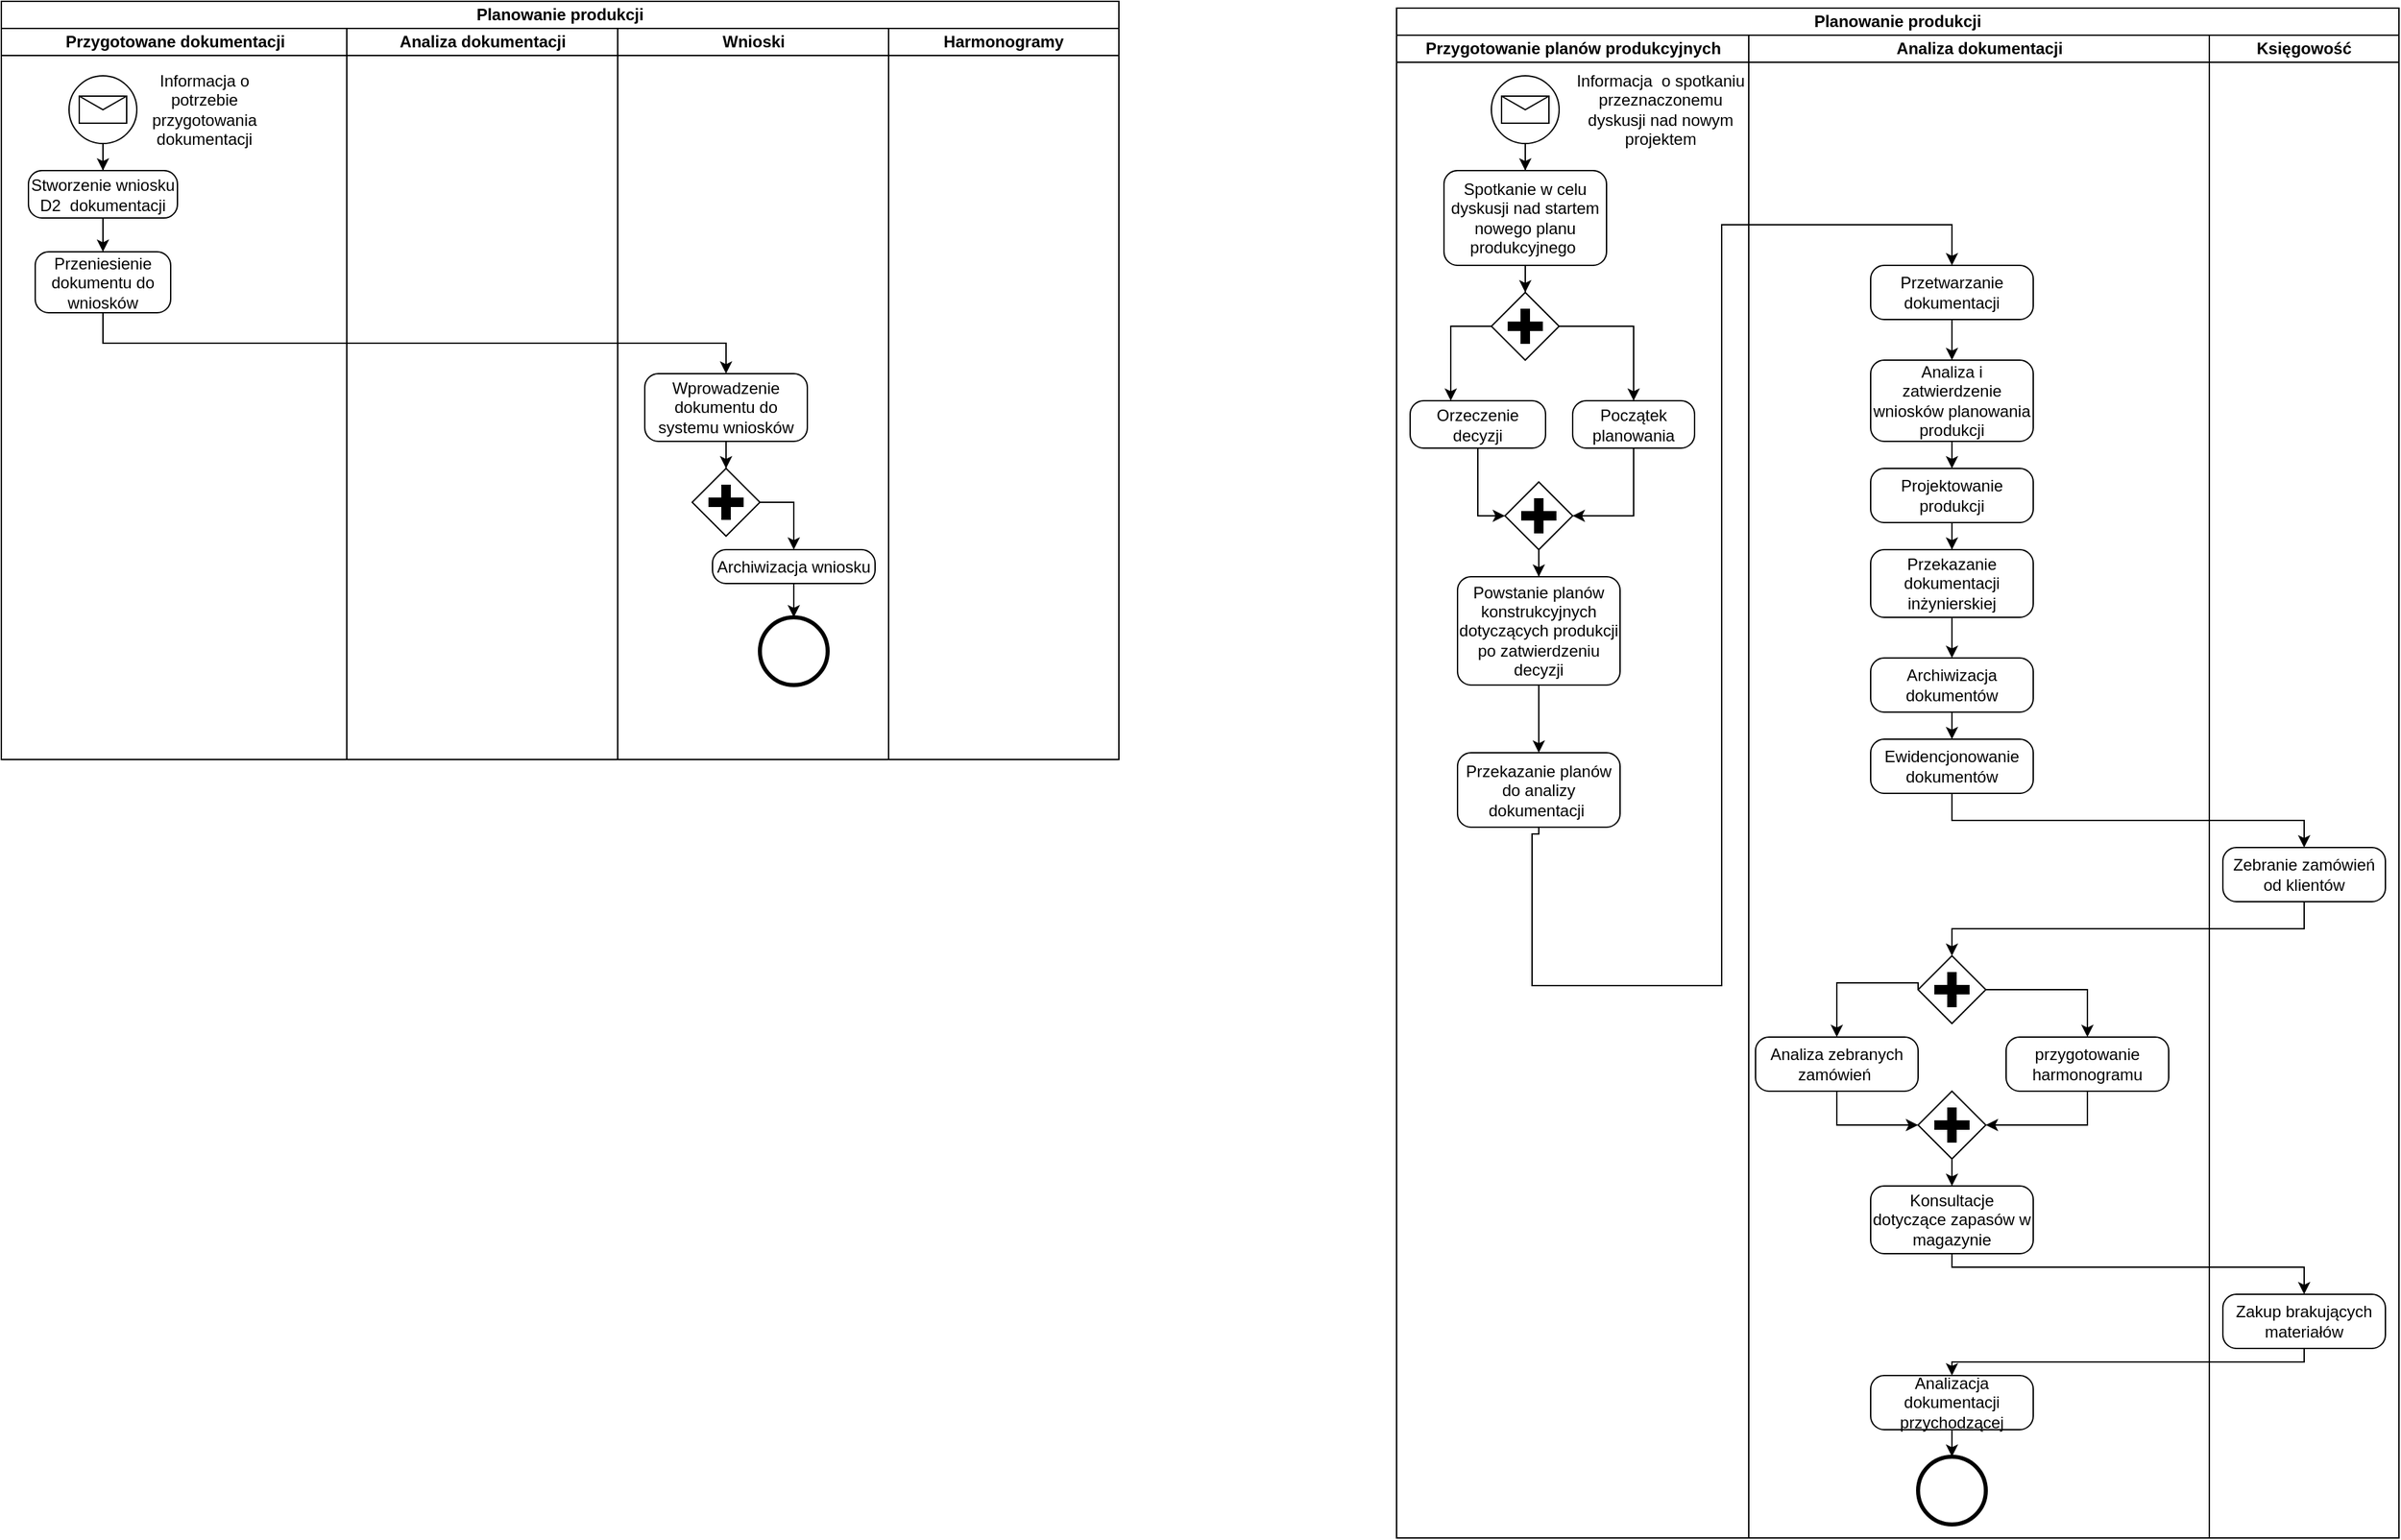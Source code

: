 <mxfile version="24.2.1" type="device">
  <diagram name="Strona-1" id="Q3jqc0NqgXJ_PSf2gl-e">
    <mxGraphModel dx="1339" dy="686" grid="1" gridSize="10" guides="1" tooltips="1" connect="1" arrows="1" fold="1" page="1" pageScale="1" pageWidth="827" pageHeight="1169" math="0" shadow="0">
      <root>
        <mxCell id="0" />
        <mxCell id="1" parent="0" />
        <mxCell id="1MCzS5eA_d3Kiky3d7EN-1" value="Planowanie produkcji" style="swimlane;html=1;childLayout=stackLayout;resizeParent=1;resizeParentMax=0;startSize=20;whiteSpace=wrap;" vertex="1" parent="1">
          <mxGeometry x="130" y="105" width="825" height="560" as="geometry" />
        </mxCell>
        <mxCell id="1MCzS5eA_d3Kiky3d7EN-2" value="Przygotowane dokumentacji" style="swimlane;html=1;startSize=20;" vertex="1" parent="1MCzS5eA_d3Kiky3d7EN-1">
          <mxGeometry y="20" width="255" height="540" as="geometry" />
        </mxCell>
        <mxCell id="1MCzS5eA_d3Kiky3d7EN-11" style="edgeStyle=orthogonalEdgeStyle;rounded=0;orthogonalLoop=1;jettySize=auto;html=1;" edge="1" parent="1MCzS5eA_d3Kiky3d7EN-2" source="1MCzS5eA_d3Kiky3d7EN-6" target="1MCzS5eA_d3Kiky3d7EN-10">
          <mxGeometry relative="1" as="geometry" />
        </mxCell>
        <mxCell id="1MCzS5eA_d3Kiky3d7EN-6" value="" style="points=[[0.145,0.145,0],[0.5,0,0],[0.855,0.145,0],[1,0.5,0],[0.855,0.855,0],[0.5,1,0],[0.145,0.855,0],[0,0.5,0]];shape=mxgraph.bpmn.event;html=1;verticalLabelPosition=bottom;labelBackgroundColor=#ffffff;verticalAlign=top;align=center;perimeter=ellipsePerimeter;outlineConnect=0;aspect=fixed;outline=standard;symbol=message;" vertex="1" parent="1MCzS5eA_d3Kiky3d7EN-2">
          <mxGeometry x="50" y="35" width="50" height="50" as="geometry" />
        </mxCell>
        <mxCell id="1MCzS5eA_d3Kiky3d7EN-7" value="Informacja o potrzebie przygotowania dokumentacji" style="text;html=1;align=center;verticalAlign=middle;whiteSpace=wrap;rounded=0;" vertex="1" parent="1MCzS5eA_d3Kiky3d7EN-2">
          <mxGeometry x="120" y="45" width="60" height="30" as="geometry" />
        </mxCell>
        <mxCell id="1MCzS5eA_d3Kiky3d7EN-13" style="edgeStyle=orthogonalEdgeStyle;rounded=0;orthogonalLoop=1;jettySize=auto;html=1;" edge="1" parent="1MCzS5eA_d3Kiky3d7EN-2" source="1MCzS5eA_d3Kiky3d7EN-10" target="1MCzS5eA_d3Kiky3d7EN-12">
          <mxGeometry relative="1" as="geometry" />
        </mxCell>
        <mxCell id="1MCzS5eA_d3Kiky3d7EN-10" value="Stworzenie wniosku D2&amp;nbsp; dokumentacji" style="points=[[0.25,0,0],[0.5,0,0],[0.75,0,0],[1,0.25,0],[1,0.5,0],[1,0.75,0],[0.75,1,0],[0.5,1,0],[0.25,1,0],[0,0.75,0],[0,0.5,0],[0,0.25,0]];shape=mxgraph.bpmn.task;whiteSpace=wrap;rectStyle=rounded;size=10;html=1;container=1;expand=0;collapsible=0;taskMarker=abstract;" vertex="1" parent="1MCzS5eA_d3Kiky3d7EN-2">
          <mxGeometry x="20" y="105" width="110" height="35" as="geometry" />
        </mxCell>
        <mxCell id="1MCzS5eA_d3Kiky3d7EN-12" value="Przeniesienie dokumentu do wniosków" style="points=[[0.25,0,0],[0.5,0,0],[0.75,0,0],[1,0.25,0],[1,0.5,0],[1,0.75,0],[0.75,1,0],[0.5,1,0],[0.25,1,0],[0,0.75,0],[0,0.5,0],[0,0.25,0]];shape=mxgraph.bpmn.task;whiteSpace=wrap;rectStyle=rounded;size=10;html=1;container=1;expand=0;collapsible=0;taskMarker=abstract;" vertex="1" parent="1MCzS5eA_d3Kiky3d7EN-2">
          <mxGeometry x="25" y="165" width="100" height="45" as="geometry" />
        </mxCell>
        <mxCell id="1MCzS5eA_d3Kiky3d7EN-3" value="Analiza dokumentacji" style="swimlane;html=1;startSize=20;" vertex="1" parent="1MCzS5eA_d3Kiky3d7EN-1">
          <mxGeometry x="255" y="20" width="200" height="540" as="geometry" />
        </mxCell>
        <mxCell id="1MCzS5eA_d3Kiky3d7EN-4" value="Wnioski" style="swimlane;html=1;startSize=20;" vertex="1" parent="1MCzS5eA_d3Kiky3d7EN-1">
          <mxGeometry x="455" y="20" width="200" height="540" as="geometry" />
        </mxCell>
        <mxCell id="1MCzS5eA_d3Kiky3d7EN-17" style="edgeStyle=orthogonalEdgeStyle;rounded=0;orthogonalLoop=1;jettySize=auto;html=1;" edge="1" parent="1MCzS5eA_d3Kiky3d7EN-4" source="1MCzS5eA_d3Kiky3d7EN-14" target="1MCzS5eA_d3Kiky3d7EN-16">
          <mxGeometry relative="1" as="geometry" />
        </mxCell>
        <mxCell id="1MCzS5eA_d3Kiky3d7EN-14" value="Wprowadzenie dokumentu do systemu wniosków" style="points=[[0.25,0,0],[0.5,0,0],[0.75,0,0],[1,0.25,0],[1,0.5,0],[1,0.75,0],[0.75,1,0],[0.5,1,0],[0.25,1,0],[0,0.75,0],[0,0.5,0],[0,0.25,0]];shape=mxgraph.bpmn.task;whiteSpace=wrap;rectStyle=rounded;size=10;html=1;container=1;expand=0;collapsible=0;taskMarker=abstract;" vertex="1" parent="1MCzS5eA_d3Kiky3d7EN-4">
          <mxGeometry x="20" y="255" width="120" height="50" as="geometry" />
        </mxCell>
        <mxCell id="1MCzS5eA_d3Kiky3d7EN-23" style="edgeStyle=orthogonalEdgeStyle;rounded=0;orthogonalLoop=1;jettySize=auto;html=1;exitX=1;exitY=0.5;exitDx=0;exitDy=0;exitPerimeter=0;" edge="1" parent="1MCzS5eA_d3Kiky3d7EN-4" source="1MCzS5eA_d3Kiky3d7EN-16" target="1MCzS5eA_d3Kiky3d7EN-19">
          <mxGeometry relative="1" as="geometry" />
        </mxCell>
        <mxCell id="1MCzS5eA_d3Kiky3d7EN-16" value="" style="points=[[0.25,0.25,0],[0.5,0,0],[0.75,0.25,0],[1,0.5,0],[0.75,0.75,0],[0.5,1,0],[0.25,0.75,0],[0,0.5,0]];shape=mxgraph.bpmn.gateway2;html=1;verticalLabelPosition=bottom;labelBackgroundColor=#ffffff;verticalAlign=top;align=center;perimeter=rhombusPerimeter;outlineConnect=0;outline=none;symbol=none;gwType=parallel;" vertex="1" parent="1MCzS5eA_d3Kiky3d7EN-4">
          <mxGeometry x="55" y="325" width="50" height="50" as="geometry" />
        </mxCell>
        <mxCell id="1MCzS5eA_d3Kiky3d7EN-18" value="" style="points=[[0.145,0.145,0],[0.5,0,0],[0.855,0.145,0],[1,0.5,0],[0.855,0.855,0],[0.5,1,0],[0.145,0.855,0],[0,0.5,0]];shape=mxgraph.bpmn.event;html=1;verticalLabelPosition=bottom;labelBackgroundColor=#ffffff;verticalAlign=top;align=center;perimeter=ellipsePerimeter;outlineConnect=0;aspect=fixed;outline=end;symbol=terminate2;" vertex="1" parent="1MCzS5eA_d3Kiky3d7EN-4">
          <mxGeometry x="105" y="435" width="50" height="50" as="geometry" />
        </mxCell>
        <mxCell id="1MCzS5eA_d3Kiky3d7EN-19" value="Archiwizacja wniosku" style="points=[[0.25,0,0],[0.5,0,0],[0.75,0,0],[1,0.25,0],[1,0.5,0],[1,0.75,0],[0.75,1,0],[0.5,1,0],[0.25,1,0],[0,0.75,0],[0,0.5,0],[0,0.25,0]];shape=mxgraph.bpmn.task;whiteSpace=wrap;rectStyle=rounded;size=10;html=1;container=1;expand=0;collapsible=0;taskMarker=abstract;" vertex="1" parent="1MCzS5eA_d3Kiky3d7EN-4">
          <mxGeometry x="70" y="385" width="120" height="25" as="geometry" />
        </mxCell>
        <mxCell id="1MCzS5eA_d3Kiky3d7EN-22" style="edgeStyle=orthogonalEdgeStyle;rounded=0;orthogonalLoop=1;jettySize=auto;html=1;entryX=0.5;entryY=0;entryDx=0;entryDy=0;entryPerimeter=0;" edge="1" parent="1MCzS5eA_d3Kiky3d7EN-4" source="1MCzS5eA_d3Kiky3d7EN-19" target="1MCzS5eA_d3Kiky3d7EN-18">
          <mxGeometry relative="1" as="geometry">
            <mxPoint x="135" y="465" as="targetPoint" />
          </mxGeometry>
        </mxCell>
        <mxCell id="1MCzS5eA_d3Kiky3d7EN-5" value="Harmonogramy" style="swimlane;startSize=20;whiteSpace=wrap;html=1;" vertex="1" parent="1MCzS5eA_d3Kiky3d7EN-1">
          <mxGeometry x="655" y="20" width="170" height="540" as="geometry" />
        </mxCell>
        <mxCell id="1MCzS5eA_d3Kiky3d7EN-15" style="edgeStyle=orthogonalEdgeStyle;rounded=0;orthogonalLoop=1;jettySize=auto;html=1;exitX=0.5;exitY=1;exitDx=0;exitDy=0;exitPerimeter=0;" edge="1" parent="1MCzS5eA_d3Kiky3d7EN-1" source="1MCzS5eA_d3Kiky3d7EN-12" target="1MCzS5eA_d3Kiky3d7EN-14">
          <mxGeometry relative="1" as="geometry" />
        </mxCell>
        <mxCell id="1MCzS5eA_d3Kiky3d7EN-24" value="Planowanie produkcji" style="swimlane;html=1;childLayout=stackLayout;resizeParent=1;resizeParentMax=0;startSize=20;whiteSpace=wrap;" vertex="1" parent="1">
          <mxGeometry x="1160" y="110" width="740" height="1130" as="geometry" />
        </mxCell>
        <mxCell id="1MCzS5eA_d3Kiky3d7EN-42" style="edgeStyle=orthogonalEdgeStyle;rounded=0;orthogonalLoop=1;jettySize=auto;html=1;exitX=0.5;exitY=1;exitDx=0;exitDy=0;exitPerimeter=0;entryX=0.5;entryY=0;entryDx=0;entryDy=0;entryPerimeter=0;" edge="1" parent="1MCzS5eA_d3Kiky3d7EN-24" source="1MCzS5eA_d3Kiky3d7EN-39" target="1MCzS5eA_d3Kiky3d7EN-41">
          <mxGeometry relative="1" as="geometry">
            <Array as="points">
              <mxPoint x="105" y="610" />
              <mxPoint x="100" y="610" />
              <mxPoint x="100" y="722" />
              <mxPoint x="240" y="722" />
              <mxPoint x="240" y="160" />
              <mxPoint x="410" y="160" />
            </Array>
          </mxGeometry>
        </mxCell>
        <mxCell id="1MCzS5eA_d3Kiky3d7EN-25" value="Przygotowanie planów produkcyjnych" style="swimlane;html=1;startSize=20;" vertex="1" parent="1MCzS5eA_d3Kiky3d7EN-24">
          <mxGeometry y="20" width="260" height="1110" as="geometry" />
        </mxCell>
        <mxCell id="1MCzS5eA_d3Kiky3d7EN-28" value="" style="points=[[0.145,0.145,0],[0.5,0,0],[0.855,0.145,0],[1,0.5,0],[0.855,0.855,0],[0.5,1,0],[0.145,0.855,0],[0,0.5,0]];shape=mxgraph.bpmn.event;html=1;verticalLabelPosition=bottom;labelBackgroundColor=#ffffff;verticalAlign=top;align=center;perimeter=ellipsePerimeter;outlineConnect=0;aspect=fixed;outline=standard;symbol=message;" vertex="1" parent="1MCzS5eA_d3Kiky3d7EN-25">
          <mxGeometry x="70" y="30" width="50" height="50" as="geometry" />
        </mxCell>
        <mxCell id="1MCzS5eA_d3Kiky3d7EN-29" value="Informacja&amp;nbsp; o spotkaniu przeznaczonemu dyskusji nad nowym projektem" style="text;html=1;align=center;verticalAlign=middle;whiteSpace=wrap;rounded=0;" vertex="1" parent="1MCzS5eA_d3Kiky3d7EN-25">
          <mxGeometry x="130" y="17.5" width="130" height="75" as="geometry" />
        </mxCell>
        <mxCell id="1MCzS5eA_d3Kiky3d7EN-31" value="Spotkanie w celu dyskusji nad startem nowego planu produkcyjnego&amp;nbsp;" style="points=[[0.25,0,0],[0.5,0,0],[0.75,0,0],[1,0.25,0],[1,0.5,0],[1,0.75,0],[0.75,1,0],[0.5,1,0],[0.25,1,0],[0,0.75,0],[0,0.5,0],[0,0.25,0]];shape=mxgraph.bpmn.task;whiteSpace=wrap;rectStyle=rounded;size=10;html=1;container=1;expand=0;collapsible=0;taskMarker=abstract;" vertex="1" parent="1MCzS5eA_d3Kiky3d7EN-25">
          <mxGeometry x="35" y="100" width="120" height="70" as="geometry" />
        </mxCell>
        <mxCell id="1MCzS5eA_d3Kiky3d7EN-32" style="edgeStyle=orthogonalEdgeStyle;rounded=0;orthogonalLoop=1;jettySize=auto;html=1;entryX=0.5;entryY=0;entryDx=0;entryDy=0;entryPerimeter=0;" edge="1" parent="1MCzS5eA_d3Kiky3d7EN-25" source="1MCzS5eA_d3Kiky3d7EN-28" target="1MCzS5eA_d3Kiky3d7EN-31">
          <mxGeometry relative="1" as="geometry" />
        </mxCell>
        <mxCell id="1MCzS5eA_d3Kiky3d7EN-34" style="edgeStyle=orthogonalEdgeStyle;rounded=0;orthogonalLoop=1;jettySize=auto;html=1;entryX=0.5;entryY=0;entryDx=0;entryDy=0;entryPerimeter=0;" edge="1" parent="1MCzS5eA_d3Kiky3d7EN-25" source="1MCzS5eA_d3Kiky3d7EN-31" target="1MCzS5eA_d3Kiky3d7EN-73">
          <mxGeometry relative="1" as="geometry">
            <mxPoint x="140" y="180" as="targetPoint" />
          </mxGeometry>
        </mxCell>
        <mxCell id="1MCzS5eA_d3Kiky3d7EN-37" value="Powstanie planów konstrukcyjnych dotyczących produkcji po zatwierdzeniu decyzji" style="points=[[0.25,0,0],[0.5,0,0],[0.75,0,0],[1,0.25,0],[1,0.5,0],[1,0.75,0],[0.75,1,0],[0.5,1,0],[0.25,1,0],[0,0.75,0],[0,0.5,0],[0,0.25,0]];shape=mxgraph.bpmn.task;whiteSpace=wrap;rectStyle=rounded;size=10;html=1;container=1;expand=0;collapsible=0;taskMarker=abstract;" vertex="1" parent="1MCzS5eA_d3Kiky3d7EN-25">
          <mxGeometry x="45" y="400" width="120" height="80" as="geometry" />
        </mxCell>
        <mxCell id="1MCzS5eA_d3Kiky3d7EN-39" value="Przekazanie planów do analizy dokumentacji&amp;nbsp;" style="points=[[0.25,0,0],[0.5,0,0],[0.75,0,0],[1,0.25,0],[1,0.5,0],[1,0.75,0],[0.75,1,0],[0.5,1,0],[0.25,1,0],[0,0.75,0],[0,0.5,0],[0,0.25,0]];shape=mxgraph.bpmn.task;whiteSpace=wrap;rectStyle=rounded;size=10;html=1;container=1;expand=0;collapsible=0;taskMarker=abstract;" vertex="1" parent="1MCzS5eA_d3Kiky3d7EN-25">
          <mxGeometry x="45" y="530" width="120" height="55" as="geometry" />
        </mxCell>
        <mxCell id="1MCzS5eA_d3Kiky3d7EN-40" style="edgeStyle=orthogonalEdgeStyle;rounded=0;orthogonalLoop=1;jettySize=auto;html=1;entryX=0.5;entryY=0;entryDx=0;entryDy=0;entryPerimeter=0;" edge="1" parent="1MCzS5eA_d3Kiky3d7EN-25" source="1MCzS5eA_d3Kiky3d7EN-37" target="1MCzS5eA_d3Kiky3d7EN-39">
          <mxGeometry relative="1" as="geometry" />
        </mxCell>
        <mxCell id="1MCzS5eA_d3Kiky3d7EN-74" style="edgeStyle=orthogonalEdgeStyle;rounded=0;orthogonalLoop=1;jettySize=auto;html=1;" edge="1" parent="1MCzS5eA_d3Kiky3d7EN-25" source="1MCzS5eA_d3Kiky3d7EN-73" target="1MCzS5eA_d3Kiky3d7EN-35">
          <mxGeometry relative="1" as="geometry" />
        </mxCell>
        <mxCell id="1MCzS5eA_d3Kiky3d7EN-75" style="edgeStyle=orthogonalEdgeStyle;rounded=0;orthogonalLoop=1;jettySize=auto;html=1;exitX=0;exitY=0.5;exitDx=0;exitDy=0;exitPerimeter=0;" edge="1" parent="1MCzS5eA_d3Kiky3d7EN-25" source="1MCzS5eA_d3Kiky3d7EN-73" target="1MCzS5eA_d3Kiky3d7EN-33">
          <mxGeometry relative="1" as="geometry">
            <Array as="points">
              <mxPoint x="40" y="215" />
            </Array>
          </mxGeometry>
        </mxCell>
        <mxCell id="1MCzS5eA_d3Kiky3d7EN-73" value="" style="points=[[0.25,0.25,0],[0.5,0,0],[0.75,0.25,0],[1,0.5,0],[0.75,0.75,0],[0.5,1,0],[0.25,0.75,0],[0,0.5,0]];shape=mxgraph.bpmn.gateway2;html=1;verticalLabelPosition=bottom;labelBackgroundColor=#ffffff;verticalAlign=top;align=center;perimeter=rhombusPerimeter;outlineConnect=0;outline=none;symbol=none;gwType=parallel;" vertex="1" parent="1MCzS5eA_d3Kiky3d7EN-25">
          <mxGeometry x="70" y="190" width="50" height="50" as="geometry" />
        </mxCell>
        <mxCell id="1MCzS5eA_d3Kiky3d7EN-33" value="Orzeczenie decyzji" style="points=[[0.25,0,0],[0.5,0,0],[0.75,0,0],[1,0.25,0],[1,0.5,0],[1,0.75,0],[0.75,1,0],[0.5,1,0],[0.25,1,0],[0,0.75,0],[0,0.5,0],[0,0.25,0]];shape=mxgraph.bpmn.task;whiteSpace=wrap;rectStyle=rounded;size=10;html=1;container=1;expand=0;collapsible=0;taskMarker=abstract;" vertex="1" parent="1MCzS5eA_d3Kiky3d7EN-25">
          <mxGeometry x="10" y="270" width="100" height="35" as="geometry" />
        </mxCell>
        <mxCell id="1MCzS5eA_d3Kiky3d7EN-35" value="Początek planowania" style="points=[[0.25,0,0],[0.5,0,0],[0.75,0,0],[1,0.25,0],[1,0.5,0],[1,0.75,0],[0.75,1,0],[0.5,1,0],[0.25,1,0],[0,0.75,0],[0,0.5,0],[0,0.25,0]];shape=mxgraph.bpmn.task;whiteSpace=wrap;rectStyle=rounded;size=10;html=1;container=1;expand=0;collapsible=0;taskMarker=abstract;" vertex="1" parent="1MCzS5eA_d3Kiky3d7EN-25">
          <mxGeometry x="130" y="270" width="90" height="35" as="geometry" />
        </mxCell>
        <mxCell id="1MCzS5eA_d3Kiky3d7EN-79" style="edgeStyle=orthogonalEdgeStyle;rounded=0;orthogonalLoop=1;jettySize=auto;html=1;" edge="1" parent="1MCzS5eA_d3Kiky3d7EN-25" source="1MCzS5eA_d3Kiky3d7EN-76" target="1MCzS5eA_d3Kiky3d7EN-37">
          <mxGeometry relative="1" as="geometry" />
        </mxCell>
        <mxCell id="1MCzS5eA_d3Kiky3d7EN-76" value="" style="points=[[0.25,0.25,0],[0.5,0,0],[0.75,0.25,0],[1,0.5,0],[0.75,0.75,0],[0.5,1,0],[0.25,0.75,0],[0,0.5,0]];shape=mxgraph.bpmn.gateway2;html=1;verticalLabelPosition=bottom;labelBackgroundColor=#ffffff;verticalAlign=top;align=center;perimeter=rhombusPerimeter;outlineConnect=0;outline=none;symbol=none;gwType=parallel;" vertex="1" parent="1MCzS5eA_d3Kiky3d7EN-25">
          <mxGeometry x="80" y="330" width="50" height="50" as="geometry" />
        </mxCell>
        <mxCell id="1MCzS5eA_d3Kiky3d7EN-77" style="edgeStyle=orthogonalEdgeStyle;rounded=0;orthogonalLoop=1;jettySize=auto;html=1;entryX=1;entryY=0.5;entryDx=0;entryDy=0;entryPerimeter=0;" edge="1" parent="1MCzS5eA_d3Kiky3d7EN-25" source="1MCzS5eA_d3Kiky3d7EN-35" target="1MCzS5eA_d3Kiky3d7EN-76">
          <mxGeometry relative="1" as="geometry" />
        </mxCell>
        <mxCell id="1MCzS5eA_d3Kiky3d7EN-78" style="edgeStyle=orthogonalEdgeStyle;rounded=0;orthogonalLoop=1;jettySize=auto;html=1;entryX=0;entryY=0.5;entryDx=0;entryDy=0;entryPerimeter=0;" edge="1" parent="1MCzS5eA_d3Kiky3d7EN-25" source="1MCzS5eA_d3Kiky3d7EN-33" target="1MCzS5eA_d3Kiky3d7EN-76">
          <mxGeometry relative="1" as="geometry" />
        </mxCell>
        <mxCell id="1MCzS5eA_d3Kiky3d7EN-26" value="Analiza dokumentacji" style="swimlane;html=1;startSize=20;" vertex="1" parent="1MCzS5eA_d3Kiky3d7EN-24">
          <mxGeometry x="260" y="20" width="340" height="1110" as="geometry" />
        </mxCell>
        <mxCell id="1MCzS5eA_d3Kiky3d7EN-44" style="edgeStyle=orthogonalEdgeStyle;rounded=0;orthogonalLoop=1;jettySize=auto;html=1;" edge="1" parent="1MCzS5eA_d3Kiky3d7EN-26" source="1MCzS5eA_d3Kiky3d7EN-41" target="1MCzS5eA_d3Kiky3d7EN-43">
          <mxGeometry relative="1" as="geometry" />
        </mxCell>
        <mxCell id="1MCzS5eA_d3Kiky3d7EN-41" value="Przetwarzanie dokumentacji" style="points=[[0.25,0,0],[0.5,0,0],[0.75,0,0],[1,0.25,0],[1,0.5,0],[1,0.75,0],[0.75,1,0],[0.5,1,0],[0.25,1,0],[0,0.75,0],[0,0.5,0],[0,0.25,0]];shape=mxgraph.bpmn.task;whiteSpace=wrap;rectStyle=rounded;size=10;html=1;container=1;expand=0;collapsible=0;taskMarker=abstract;" vertex="1" parent="1MCzS5eA_d3Kiky3d7EN-26">
          <mxGeometry x="90" y="170" width="120" height="40" as="geometry" />
        </mxCell>
        <mxCell id="1MCzS5eA_d3Kiky3d7EN-46" style="edgeStyle=orthogonalEdgeStyle;rounded=0;orthogonalLoop=1;jettySize=auto;html=1;" edge="1" parent="1MCzS5eA_d3Kiky3d7EN-26" source="1MCzS5eA_d3Kiky3d7EN-43" target="1MCzS5eA_d3Kiky3d7EN-45">
          <mxGeometry relative="1" as="geometry" />
        </mxCell>
        <mxCell id="1MCzS5eA_d3Kiky3d7EN-43" value="Analiza i zatwierdzenie wniosków planowania produkcji" style="points=[[0.25,0,0],[0.5,0,0],[0.75,0,0],[1,0.25,0],[1,0.5,0],[1,0.75,0],[0.75,1,0],[0.5,1,0],[0.25,1,0],[0,0.75,0],[0,0.5,0],[0,0.25,0]];shape=mxgraph.bpmn.task;whiteSpace=wrap;rectStyle=rounded;size=10;html=1;container=1;expand=0;collapsible=0;taskMarker=abstract;" vertex="1" parent="1MCzS5eA_d3Kiky3d7EN-26">
          <mxGeometry x="90" y="240" width="120" height="60" as="geometry" />
        </mxCell>
        <mxCell id="1MCzS5eA_d3Kiky3d7EN-48" style="edgeStyle=orthogonalEdgeStyle;rounded=0;orthogonalLoop=1;jettySize=auto;html=1;" edge="1" parent="1MCzS5eA_d3Kiky3d7EN-26" source="1MCzS5eA_d3Kiky3d7EN-45" target="1MCzS5eA_d3Kiky3d7EN-47">
          <mxGeometry relative="1" as="geometry" />
        </mxCell>
        <mxCell id="1MCzS5eA_d3Kiky3d7EN-45" value="Projektowanie produkcji" style="points=[[0.25,0,0],[0.5,0,0],[0.75,0,0],[1,0.25,0],[1,0.5,0],[1,0.75,0],[0.75,1,0],[0.5,1,0],[0.25,1,0],[0,0.75,0],[0,0.5,0],[0,0.25,0]];shape=mxgraph.bpmn.task;whiteSpace=wrap;rectStyle=rounded;size=10;html=1;container=1;expand=0;collapsible=0;taskMarker=abstract;" vertex="1" parent="1MCzS5eA_d3Kiky3d7EN-26">
          <mxGeometry x="90" y="320" width="120" height="40" as="geometry" />
        </mxCell>
        <mxCell id="1MCzS5eA_d3Kiky3d7EN-50" style="edgeStyle=orthogonalEdgeStyle;rounded=0;orthogonalLoop=1;jettySize=auto;html=1;" edge="1" parent="1MCzS5eA_d3Kiky3d7EN-26" source="1MCzS5eA_d3Kiky3d7EN-47" target="1MCzS5eA_d3Kiky3d7EN-49">
          <mxGeometry relative="1" as="geometry" />
        </mxCell>
        <mxCell id="1MCzS5eA_d3Kiky3d7EN-47" value="Przekazanie dokumentacji inżynierskiej" style="points=[[0.25,0,0],[0.5,0,0],[0.75,0,0],[1,0.25,0],[1,0.5,0],[1,0.75,0],[0.75,1,0],[0.5,1,0],[0.25,1,0],[0,0.75,0],[0,0.5,0],[0,0.25,0]];shape=mxgraph.bpmn.task;whiteSpace=wrap;rectStyle=rounded;size=10;html=1;container=1;expand=0;collapsible=0;taskMarker=abstract;" vertex="1" parent="1MCzS5eA_d3Kiky3d7EN-26">
          <mxGeometry x="90" y="380" width="120" height="50" as="geometry" />
        </mxCell>
        <mxCell id="1MCzS5eA_d3Kiky3d7EN-52" style="edgeStyle=orthogonalEdgeStyle;rounded=0;orthogonalLoop=1;jettySize=auto;html=1;" edge="1" parent="1MCzS5eA_d3Kiky3d7EN-26" source="1MCzS5eA_d3Kiky3d7EN-49" target="1MCzS5eA_d3Kiky3d7EN-51">
          <mxGeometry relative="1" as="geometry" />
        </mxCell>
        <mxCell id="1MCzS5eA_d3Kiky3d7EN-49" value="Archiwizacja dokumentów" style="points=[[0.25,0,0],[0.5,0,0],[0.75,0,0],[1,0.25,0],[1,0.5,0],[1,0.75,0],[0.75,1,0],[0.5,1,0],[0.25,1,0],[0,0.75,0],[0,0.5,0],[0,0.25,0]];shape=mxgraph.bpmn.task;whiteSpace=wrap;rectStyle=rounded;size=10;html=1;container=1;expand=0;collapsible=0;taskMarker=abstract;" vertex="1" parent="1MCzS5eA_d3Kiky3d7EN-26">
          <mxGeometry x="90" y="460" width="120" height="40" as="geometry" />
        </mxCell>
        <mxCell id="1MCzS5eA_d3Kiky3d7EN-51" value="Ewidencjonowanie dokumentów" style="points=[[0.25,0,0],[0.5,0,0],[0.75,0,0],[1,0.25,0],[1,0.5,0],[1,0.75,0],[0.75,1,0],[0.5,1,0],[0.25,1,0],[0,0.75,0],[0,0.5,0],[0,0.25,0]];shape=mxgraph.bpmn.task;whiteSpace=wrap;rectStyle=rounded;size=10;html=1;container=1;expand=0;collapsible=0;taskMarker=abstract;" vertex="1" parent="1MCzS5eA_d3Kiky3d7EN-26">
          <mxGeometry x="90" y="520" width="120" height="40" as="geometry" />
        </mxCell>
        <mxCell id="1MCzS5eA_d3Kiky3d7EN-59" style="edgeStyle=orthogonalEdgeStyle;rounded=0;orthogonalLoop=1;jettySize=auto;html=1;" edge="1" parent="1MCzS5eA_d3Kiky3d7EN-26" source="1MCzS5eA_d3Kiky3d7EN-55" target="1MCzS5eA_d3Kiky3d7EN-58">
          <mxGeometry relative="1" as="geometry" />
        </mxCell>
        <mxCell id="1MCzS5eA_d3Kiky3d7EN-60" style="edgeStyle=orthogonalEdgeStyle;rounded=0;orthogonalLoop=1;jettySize=auto;html=1;exitX=0;exitY=0.5;exitDx=0;exitDy=0;exitPerimeter=0;" edge="1" parent="1MCzS5eA_d3Kiky3d7EN-26" source="1MCzS5eA_d3Kiky3d7EN-55" target="1MCzS5eA_d3Kiky3d7EN-57">
          <mxGeometry relative="1" as="geometry">
            <mxPoint x="120" y="685" as="sourcePoint" />
            <Array as="points">
              <mxPoint x="125" y="700" />
              <mxPoint x="65" y="700" />
            </Array>
          </mxGeometry>
        </mxCell>
        <mxCell id="1MCzS5eA_d3Kiky3d7EN-55" value="" style="points=[[0.25,0.25,0],[0.5,0,0],[0.75,0.25,0],[1,0.5,0],[0.75,0.75,0],[0.5,1,0],[0.25,0.75,0],[0,0.5,0]];shape=mxgraph.bpmn.gateway2;html=1;verticalLabelPosition=bottom;labelBackgroundColor=#ffffff;verticalAlign=top;align=center;perimeter=rhombusPerimeter;outlineConnect=0;outline=none;symbol=none;gwType=parallel;" vertex="1" parent="1MCzS5eA_d3Kiky3d7EN-26">
          <mxGeometry x="125" y="680" width="50" height="50" as="geometry" />
        </mxCell>
        <mxCell id="1MCzS5eA_d3Kiky3d7EN-57" value="Analiza zebranych zamówień&amp;nbsp;" style="points=[[0.25,0,0],[0.5,0,0],[0.75,0,0],[1,0.25,0],[1,0.5,0],[1,0.75,0],[0.75,1,0],[0.5,1,0],[0.25,1,0],[0,0.75,0],[0,0.5,0],[0,0.25,0]];shape=mxgraph.bpmn.task;whiteSpace=wrap;rectStyle=rounded;size=10;html=1;container=1;expand=0;collapsible=0;taskMarker=abstract;" vertex="1" parent="1MCzS5eA_d3Kiky3d7EN-26">
          <mxGeometry x="5" y="740" width="120" height="40" as="geometry" />
        </mxCell>
        <mxCell id="1MCzS5eA_d3Kiky3d7EN-58" value="przygotowanie harmonogramu" style="points=[[0.25,0,0],[0.5,0,0],[0.75,0,0],[1,0.25,0],[1,0.5,0],[1,0.75,0],[0.75,1,0],[0.5,1,0],[0.25,1,0],[0,0.75,0],[0,0.5,0],[0,0.25,0]];shape=mxgraph.bpmn.task;whiteSpace=wrap;rectStyle=rounded;size=10;html=1;container=1;expand=0;collapsible=0;taskMarker=abstract;" vertex="1" parent="1MCzS5eA_d3Kiky3d7EN-26">
          <mxGeometry x="190" y="740" width="120" height="40" as="geometry" />
        </mxCell>
        <mxCell id="1MCzS5eA_d3Kiky3d7EN-61" value="" style="points=[[0.25,0.25,0],[0.5,0,0],[0.75,0.25,0],[1,0.5,0],[0.75,0.75,0],[0.5,1,0],[0.25,0.75,0],[0,0.5,0]];shape=mxgraph.bpmn.gateway2;html=1;verticalLabelPosition=bottom;labelBackgroundColor=#ffffff;verticalAlign=top;align=center;perimeter=rhombusPerimeter;outlineConnect=0;outline=none;symbol=none;gwType=parallel;" vertex="1" parent="1MCzS5eA_d3Kiky3d7EN-26">
          <mxGeometry x="125" y="780" width="50" height="50" as="geometry" />
        </mxCell>
        <mxCell id="1MCzS5eA_d3Kiky3d7EN-62" style="edgeStyle=orthogonalEdgeStyle;rounded=0;orthogonalLoop=1;jettySize=auto;html=1;entryX=0;entryY=0.5;entryDx=0;entryDy=0;entryPerimeter=0;" edge="1" parent="1MCzS5eA_d3Kiky3d7EN-26" source="1MCzS5eA_d3Kiky3d7EN-57" target="1MCzS5eA_d3Kiky3d7EN-61">
          <mxGeometry relative="1" as="geometry" />
        </mxCell>
        <mxCell id="1MCzS5eA_d3Kiky3d7EN-63" style="edgeStyle=orthogonalEdgeStyle;rounded=0;orthogonalLoop=1;jettySize=auto;html=1;entryX=1;entryY=0.5;entryDx=0;entryDy=0;entryPerimeter=0;exitX=0.5;exitY=1;exitDx=0;exitDy=0;exitPerimeter=0;" edge="1" parent="1MCzS5eA_d3Kiky3d7EN-26" source="1MCzS5eA_d3Kiky3d7EN-58" target="1MCzS5eA_d3Kiky3d7EN-61">
          <mxGeometry relative="1" as="geometry" />
        </mxCell>
        <mxCell id="1MCzS5eA_d3Kiky3d7EN-64" value="Konsultacje dotyczące zapasów w magazynie" style="points=[[0.25,0,0],[0.5,0,0],[0.75,0,0],[1,0.25,0],[1,0.5,0],[1,0.75,0],[0.75,1,0],[0.5,1,0],[0.25,1,0],[0,0.75,0],[0,0.5,0],[0,0.25,0]];shape=mxgraph.bpmn.task;whiteSpace=wrap;rectStyle=rounded;size=10;html=1;container=1;expand=0;collapsible=0;taskMarker=abstract;" vertex="1" parent="1MCzS5eA_d3Kiky3d7EN-26">
          <mxGeometry x="90" y="850" width="120" height="50" as="geometry" />
        </mxCell>
        <mxCell id="1MCzS5eA_d3Kiky3d7EN-65" style="edgeStyle=orthogonalEdgeStyle;rounded=0;orthogonalLoop=1;jettySize=auto;html=1;entryX=0.5;entryY=0;entryDx=0;entryDy=0;entryPerimeter=0;" edge="1" parent="1MCzS5eA_d3Kiky3d7EN-26" source="1MCzS5eA_d3Kiky3d7EN-61" target="1MCzS5eA_d3Kiky3d7EN-64">
          <mxGeometry relative="1" as="geometry" />
        </mxCell>
        <mxCell id="1MCzS5eA_d3Kiky3d7EN-68" value="Analizacja dokumentacji przychodzącej" style="points=[[0.25,0,0],[0.5,0,0],[0.75,0,0],[1,0.25,0],[1,0.5,0],[1,0.75,0],[0.75,1,0],[0.5,1,0],[0.25,1,0],[0,0.75,0],[0,0.5,0],[0,0.25,0]];shape=mxgraph.bpmn.task;whiteSpace=wrap;rectStyle=rounded;size=10;html=1;container=1;expand=0;collapsible=0;taskMarker=abstract;" vertex="1" parent="1MCzS5eA_d3Kiky3d7EN-26">
          <mxGeometry x="90" y="990" width="120" height="40" as="geometry" />
        </mxCell>
        <mxCell id="1MCzS5eA_d3Kiky3d7EN-71" value="" style="points=[[0.145,0.145,0],[0.5,0,0],[0.855,0.145,0],[1,0.5,0],[0.855,0.855,0],[0.5,1,0],[0.145,0.855,0],[0,0.5,0]];shape=mxgraph.bpmn.event;html=1;verticalLabelPosition=bottom;labelBackgroundColor=#ffffff;verticalAlign=top;align=center;perimeter=ellipsePerimeter;outlineConnect=0;aspect=fixed;outline=end;symbol=terminate2;" vertex="1" parent="1MCzS5eA_d3Kiky3d7EN-26">
          <mxGeometry x="125" y="1050" width="50" height="50" as="geometry" />
        </mxCell>
        <mxCell id="1MCzS5eA_d3Kiky3d7EN-72" style="edgeStyle=orthogonalEdgeStyle;rounded=0;orthogonalLoop=1;jettySize=auto;html=1;entryX=0.5;entryY=0;entryDx=0;entryDy=0;entryPerimeter=0;" edge="1" parent="1MCzS5eA_d3Kiky3d7EN-26" source="1MCzS5eA_d3Kiky3d7EN-68" target="1MCzS5eA_d3Kiky3d7EN-71">
          <mxGeometry relative="1" as="geometry" />
        </mxCell>
        <mxCell id="1MCzS5eA_d3Kiky3d7EN-54" style="edgeStyle=orthogonalEdgeStyle;rounded=0;orthogonalLoop=1;jettySize=auto;html=1;exitX=0.5;exitY=1;exitDx=0;exitDy=0;exitPerimeter=0;" edge="1" parent="1MCzS5eA_d3Kiky3d7EN-24" source="1MCzS5eA_d3Kiky3d7EN-51" target="1MCzS5eA_d3Kiky3d7EN-53">
          <mxGeometry relative="1" as="geometry" />
        </mxCell>
        <mxCell id="1MCzS5eA_d3Kiky3d7EN-56" style="edgeStyle=orthogonalEdgeStyle;rounded=0;orthogonalLoop=1;jettySize=auto;html=1;entryX=0.5;entryY=0;entryDx=0;entryDy=0;entryPerimeter=0;exitX=0.5;exitY=1;exitDx=0;exitDy=0;exitPerimeter=0;" edge="1" parent="1MCzS5eA_d3Kiky3d7EN-24" source="1MCzS5eA_d3Kiky3d7EN-53" target="1MCzS5eA_d3Kiky3d7EN-55">
          <mxGeometry relative="1" as="geometry">
            <mxPoint x="410" y="680" as="targetPoint" />
          </mxGeometry>
        </mxCell>
        <mxCell id="1MCzS5eA_d3Kiky3d7EN-67" style="edgeStyle=orthogonalEdgeStyle;rounded=0;orthogonalLoop=1;jettySize=auto;html=1;exitX=0.5;exitY=1;exitDx=0;exitDy=0;exitPerimeter=0;" edge="1" parent="1MCzS5eA_d3Kiky3d7EN-24" source="1MCzS5eA_d3Kiky3d7EN-64" target="1MCzS5eA_d3Kiky3d7EN-66">
          <mxGeometry relative="1" as="geometry">
            <Array as="points">
              <mxPoint x="410" y="930" />
              <mxPoint x="670" y="930" />
            </Array>
          </mxGeometry>
        </mxCell>
        <mxCell id="1MCzS5eA_d3Kiky3d7EN-69" value="Księgowość" style="swimlane;startSize=20;whiteSpace=wrap;html=1;" vertex="1" parent="1MCzS5eA_d3Kiky3d7EN-24">
          <mxGeometry x="600" y="20" width="140" height="1110" as="geometry" />
        </mxCell>
        <mxCell id="1MCzS5eA_d3Kiky3d7EN-53" value="Zebranie zamówień od klientów" style="points=[[0.25,0,0],[0.5,0,0],[0.75,0,0],[1,0.25,0],[1,0.5,0],[1,0.75,0],[0.75,1,0],[0.5,1,0],[0.25,1,0],[0,0.75,0],[0,0.5,0],[0,0.25,0]];shape=mxgraph.bpmn.task;whiteSpace=wrap;rectStyle=rounded;size=10;html=1;container=1;expand=0;collapsible=0;taskMarker=abstract;" vertex="1" parent="1MCzS5eA_d3Kiky3d7EN-69">
          <mxGeometry x="10" y="600" width="120" height="40" as="geometry" />
        </mxCell>
        <mxCell id="1MCzS5eA_d3Kiky3d7EN-66" value="Zakup brakujących materiałów" style="points=[[0.25,0,0],[0.5,0,0],[0.75,0,0],[1,0.25,0],[1,0.5,0],[1,0.75,0],[0.75,1,0],[0.5,1,0],[0.25,1,0],[0,0.75,0],[0,0.5,0],[0,0.25,0]];shape=mxgraph.bpmn.task;whiteSpace=wrap;rectStyle=rounded;size=10;html=1;container=1;expand=0;collapsible=0;taskMarker=abstract;" vertex="1" parent="1MCzS5eA_d3Kiky3d7EN-69">
          <mxGeometry x="10" y="930" width="120" height="40" as="geometry" />
        </mxCell>
        <mxCell id="1MCzS5eA_d3Kiky3d7EN-70" style="edgeStyle=orthogonalEdgeStyle;rounded=0;orthogonalLoop=1;jettySize=auto;html=1;entryX=0.5;entryY=0;entryDx=0;entryDy=0;entryPerimeter=0;exitX=0.5;exitY=1;exitDx=0;exitDy=0;exitPerimeter=0;" edge="1" parent="1MCzS5eA_d3Kiky3d7EN-24" source="1MCzS5eA_d3Kiky3d7EN-66" target="1MCzS5eA_d3Kiky3d7EN-68">
          <mxGeometry relative="1" as="geometry">
            <Array as="points">
              <mxPoint x="670" y="1000" />
              <mxPoint x="410" y="1000" />
            </Array>
          </mxGeometry>
        </mxCell>
      </root>
    </mxGraphModel>
  </diagram>
</mxfile>
